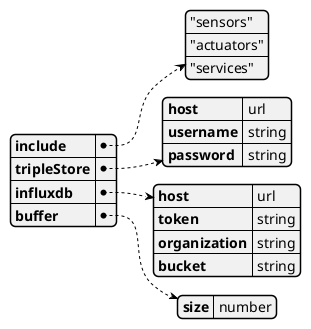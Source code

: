 @startjson "Program Config"
{
    "include": ["\"sensors\"", "\"actuators\"", "\"services\""],
    "tripleStore": {
        "host": "url",
        "username": "string",
        "password": "string"
    },
    "influxdb": {
        "host": "url",
        "token": "string",
        "organization": "string",
        "bucket": "string"
    },
    "buffer": {
        "size": "number"
    }
}
@endjson